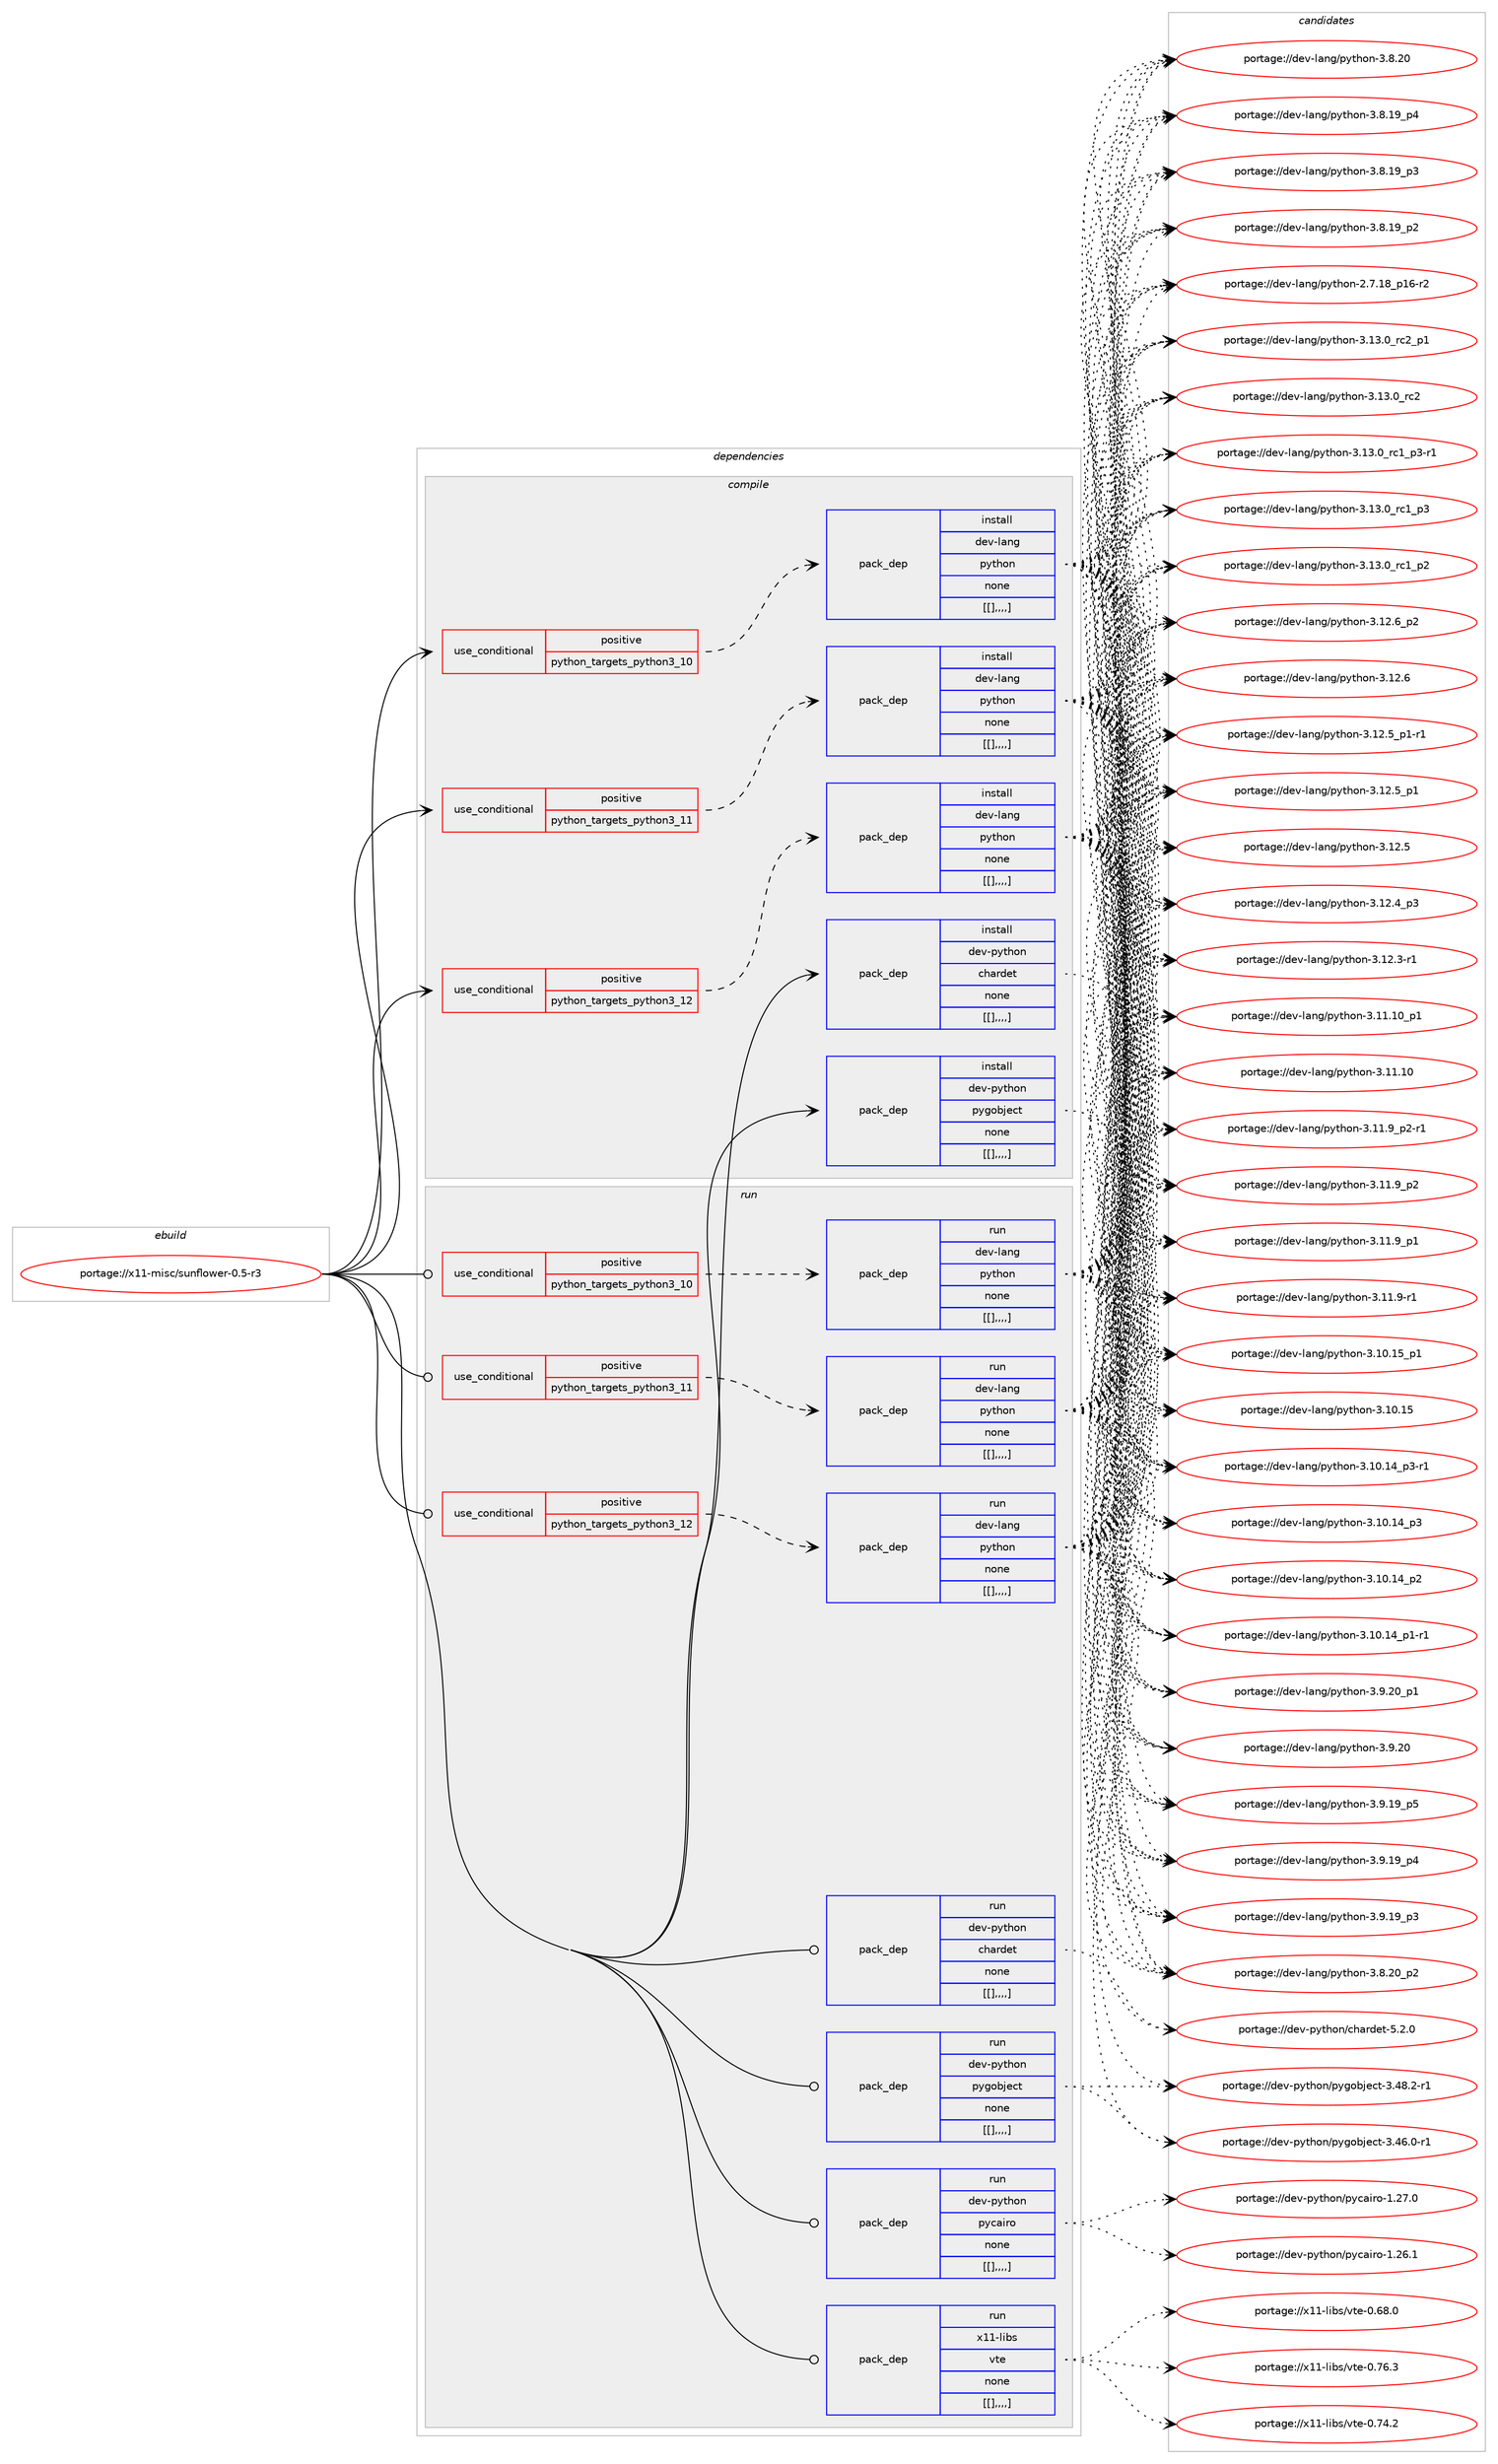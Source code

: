digraph prolog {

# *************
# Graph options
# *************

newrank=true;
concentrate=true;
compound=true;
graph [rankdir=LR,fontname=Helvetica,fontsize=10,ranksep=1.5];#, ranksep=2.5, nodesep=0.2];
edge  [arrowhead=vee];
node  [fontname=Helvetica,fontsize=10];

# **********
# The ebuild
# **********

subgraph cluster_leftcol {
color=gray;
label=<<i>ebuild</i>>;
id [label="portage://x11-misc/sunflower-0.5-r3", color=red, width=4, href="../x11-misc/sunflower-0.5-r3.svg"];
}

# ****************
# The dependencies
# ****************

subgraph cluster_midcol {
color=gray;
label=<<i>dependencies</i>>;
subgraph cluster_compile {
fillcolor="#eeeeee";
style=filled;
label=<<i>compile</i>>;
subgraph cond127860 {
dependency476870 [label=<<TABLE BORDER="0" CELLBORDER="1" CELLSPACING="0" CELLPADDING="4"><TR><TD ROWSPAN="3" CELLPADDING="10">use_conditional</TD></TR><TR><TD>positive</TD></TR><TR><TD>python_targets_python3_10</TD></TR></TABLE>>, shape=none, color=red];
subgraph pack345592 {
dependency476871 [label=<<TABLE BORDER="0" CELLBORDER="1" CELLSPACING="0" CELLPADDING="4" WIDTH="220"><TR><TD ROWSPAN="6" CELLPADDING="30">pack_dep</TD></TR><TR><TD WIDTH="110">install</TD></TR><TR><TD>dev-lang</TD></TR><TR><TD>python</TD></TR><TR><TD>none</TD></TR><TR><TD>[[],,,,]</TD></TR></TABLE>>, shape=none, color=blue];
}
dependency476870:e -> dependency476871:w [weight=20,style="dashed",arrowhead="vee"];
}
id:e -> dependency476870:w [weight=20,style="solid",arrowhead="vee"];
subgraph cond127861 {
dependency476872 [label=<<TABLE BORDER="0" CELLBORDER="1" CELLSPACING="0" CELLPADDING="4"><TR><TD ROWSPAN="3" CELLPADDING="10">use_conditional</TD></TR><TR><TD>positive</TD></TR><TR><TD>python_targets_python3_11</TD></TR></TABLE>>, shape=none, color=red];
subgraph pack345593 {
dependency476873 [label=<<TABLE BORDER="0" CELLBORDER="1" CELLSPACING="0" CELLPADDING="4" WIDTH="220"><TR><TD ROWSPAN="6" CELLPADDING="30">pack_dep</TD></TR><TR><TD WIDTH="110">install</TD></TR><TR><TD>dev-lang</TD></TR><TR><TD>python</TD></TR><TR><TD>none</TD></TR><TR><TD>[[],,,,]</TD></TR></TABLE>>, shape=none, color=blue];
}
dependency476872:e -> dependency476873:w [weight=20,style="dashed",arrowhead="vee"];
}
id:e -> dependency476872:w [weight=20,style="solid",arrowhead="vee"];
subgraph cond127862 {
dependency476874 [label=<<TABLE BORDER="0" CELLBORDER="1" CELLSPACING="0" CELLPADDING="4"><TR><TD ROWSPAN="3" CELLPADDING="10">use_conditional</TD></TR><TR><TD>positive</TD></TR><TR><TD>python_targets_python3_12</TD></TR></TABLE>>, shape=none, color=red];
subgraph pack345594 {
dependency476875 [label=<<TABLE BORDER="0" CELLBORDER="1" CELLSPACING="0" CELLPADDING="4" WIDTH="220"><TR><TD ROWSPAN="6" CELLPADDING="30">pack_dep</TD></TR><TR><TD WIDTH="110">install</TD></TR><TR><TD>dev-lang</TD></TR><TR><TD>python</TD></TR><TR><TD>none</TD></TR><TR><TD>[[],,,,]</TD></TR></TABLE>>, shape=none, color=blue];
}
dependency476874:e -> dependency476875:w [weight=20,style="dashed",arrowhead="vee"];
}
id:e -> dependency476874:w [weight=20,style="solid",arrowhead="vee"];
subgraph pack345595 {
dependency476876 [label=<<TABLE BORDER="0" CELLBORDER="1" CELLSPACING="0" CELLPADDING="4" WIDTH="220"><TR><TD ROWSPAN="6" CELLPADDING="30">pack_dep</TD></TR><TR><TD WIDTH="110">install</TD></TR><TR><TD>dev-python</TD></TR><TR><TD>chardet</TD></TR><TR><TD>none</TD></TR><TR><TD>[[],,,,]</TD></TR></TABLE>>, shape=none, color=blue];
}
id:e -> dependency476876:w [weight=20,style="solid",arrowhead="vee"];
subgraph pack345596 {
dependency476877 [label=<<TABLE BORDER="0" CELLBORDER="1" CELLSPACING="0" CELLPADDING="4" WIDTH="220"><TR><TD ROWSPAN="6" CELLPADDING="30">pack_dep</TD></TR><TR><TD WIDTH="110">install</TD></TR><TR><TD>dev-python</TD></TR><TR><TD>pygobject</TD></TR><TR><TD>none</TD></TR><TR><TD>[[],,,,]</TD></TR></TABLE>>, shape=none, color=blue];
}
id:e -> dependency476877:w [weight=20,style="solid",arrowhead="vee"];
}
subgraph cluster_compileandrun {
fillcolor="#eeeeee";
style=filled;
label=<<i>compile and run</i>>;
}
subgraph cluster_run {
fillcolor="#eeeeee";
style=filled;
label=<<i>run</i>>;
subgraph cond127863 {
dependency476878 [label=<<TABLE BORDER="0" CELLBORDER="1" CELLSPACING="0" CELLPADDING="4"><TR><TD ROWSPAN="3" CELLPADDING="10">use_conditional</TD></TR><TR><TD>positive</TD></TR><TR><TD>python_targets_python3_10</TD></TR></TABLE>>, shape=none, color=red];
subgraph pack345597 {
dependency476879 [label=<<TABLE BORDER="0" CELLBORDER="1" CELLSPACING="0" CELLPADDING="4" WIDTH="220"><TR><TD ROWSPAN="6" CELLPADDING="30">pack_dep</TD></TR><TR><TD WIDTH="110">run</TD></TR><TR><TD>dev-lang</TD></TR><TR><TD>python</TD></TR><TR><TD>none</TD></TR><TR><TD>[[],,,,]</TD></TR></TABLE>>, shape=none, color=blue];
}
dependency476878:e -> dependency476879:w [weight=20,style="dashed",arrowhead="vee"];
}
id:e -> dependency476878:w [weight=20,style="solid",arrowhead="odot"];
subgraph cond127864 {
dependency476880 [label=<<TABLE BORDER="0" CELLBORDER="1" CELLSPACING="0" CELLPADDING="4"><TR><TD ROWSPAN="3" CELLPADDING="10">use_conditional</TD></TR><TR><TD>positive</TD></TR><TR><TD>python_targets_python3_11</TD></TR></TABLE>>, shape=none, color=red];
subgraph pack345598 {
dependency476881 [label=<<TABLE BORDER="0" CELLBORDER="1" CELLSPACING="0" CELLPADDING="4" WIDTH="220"><TR><TD ROWSPAN="6" CELLPADDING="30">pack_dep</TD></TR><TR><TD WIDTH="110">run</TD></TR><TR><TD>dev-lang</TD></TR><TR><TD>python</TD></TR><TR><TD>none</TD></TR><TR><TD>[[],,,,]</TD></TR></TABLE>>, shape=none, color=blue];
}
dependency476880:e -> dependency476881:w [weight=20,style="dashed",arrowhead="vee"];
}
id:e -> dependency476880:w [weight=20,style="solid",arrowhead="odot"];
subgraph cond127865 {
dependency476882 [label=<<TABLE BORDER="0" CELLBORDER="1" CELLSPACING="0" CELLPADDING="4"><TR><TD ROWSPAN="3" CELLPADDING="10">use_conditional</TD></TR><TR><TD>positive</TD></TR><TR><TD>python_targets_python3_12</TD></TR></TABLE>>, shape=none, color=red];
subgraph pack345599 {
dependency476883 [label=<<TABLE BORDER="0" CELLBORDER="1" CELLSPACING="0" CELLPADDING="4" WIDTH="220"><TR><TD ROWSPAN="6" CELLPADDING="30">pack_dep</TD></TR><TR><TD WIDTH="110">run</TD></TR><TR><TD>dev-lang</TD></TR><TR><TD>python</TD></TR><TR><TD>none</TD></TR><TR><TD>[[],,,,]</TD></TR></TABLE>>, shape=none, color=blue];
}
dependency476882:e -> dependency476883:w [weight=20,style="dashed",arrowhead="vee"];
}
id:e -> dependency476882:w [weight=20,style="solid",arrowhead="odot"];
subgraph pack345600 {
dependency476884 [label=<<TABLE BORDER="0" CELLBORDER="1" CELLSPACING="0" CELLPADDING="4" WIDTH="220"><TR><TD ROWSPAN="6" CELLPADDING="30">pack_dep</TD></TR><TR><TD WIDTH="110">run</TD></TR><TR><TD>dev-python</TD></TR><TR><TD>chardet</TD></TR><TR><TD>none</TD></TR><TR><TD>[[],,,,]</TD></TR></TABLE>>, shape=none, color=blue];
}
id:e -> dependency476884:w [weight=20,style="solid",arrowhead="odot"];
subgraph pack345601 {
dependency476885 [label=<<TABLE BORDER="0" CELLBORDER="1" CELLSPACING="0" CELLPADDING="4" WIDTH="220"><TR><TD ROWSPAN="6" CELLPADDING="30">pack_dep</TD></TR><TR><TD WIDTH="110">run</TD></TR><TR><TD>dev-python</TD></TR><TR><TD>pycairo</TD></TR><TR><TD>none</TD></TR><TR><TD>[[],,,,]</TD></TR></TABLE>>, shape=none, color=blue];
}
id:e -> dependency476885:w [weight=20,style="solid",arrowhead="odot"];
subgraph pack345602 {
dependency476886 [label=<<TABLE BORDER="0" CELLBORDER="1" CELLSPACING="0" CELLPADDING="4" WIDTH="220"><TR><TD ROWSPAN="6" CELLPADDING="30">pack_dep</TD></TR><TR><TD WIDTH="110">run</TD></TR><TR><TD>dev-python</TD></TR><TR><TD>pygobject</TD></TR><TR><TD>none</TD></TR><TR><TD>[[],,,,]</TD></TR></TABLE>>, shape=none, color=blue];
}
id:e -> dependency476886:w [weight=20,style="solid",arrowhead="odot"];
subgraph pack345603 {
dependency476887 [label=<<TABLE BORDER="0" CELLBORDER="1" CELLSPACING="0" CELLPADDING="4" WIDTH="220"><TR><TD ROWSPAN="6" CELLPADDING="30">pack_dep</TD></TR><TR><TD WIDTH="110">run</TD></TR><TR><TD>x11-libs</TD></TR><TR><TD>vte</TD></TR><TR><TD>none</TD></TR><TR><TD>[[],,,,]</TD></TR></TABLE>>, shape=none, color=blue];
}
id:e -> dependency476887:w [weight=20,style="solid",arrowhead="odot"];
}
}

# **************
# The candidates
# **************

subgraph cluster_choices {
rank=same;
color=gray;
label=<<i>candidates</i>>;

subgraph choice345592 {
color=black;
nodesep=1;
choice100101118451089711010347112121116104111110455146495146489511499509511249 [label="portage://dev-lang/python-3.13.0_rc2_p1", color=red, width=4,href="../dev-lang/python-3.13.0_rc2_p1.svg"];
choice10010111845108971101034711212111610411111045514649514648951149950 [label="portage://dev-lang/python-3.13.0_rc2", color=red, width=4,href="../dev-lang/python-3.13.0_rc2.svg"];
choice1001011184510897110103471121211161041111104551464951464895114994995112514511449 [label="portage://dev-lang/python-3.13.0_rc1_p3-r1", color=red, width=4,href="../dev-lang/python-3.13.0_rc1_p3-r1.svg"];
choice100101118451089711010347112121116104111110455146495146489511499499511251 [label="portage://dev-lang/python-3.13.0_rc1_p3", color=red, width=4,href="../dev-lang/python-3.13.0_rc1_p3.svg"];
choice100101118451089711010347112121116104111110455146495146489511499499511250 [label="portage://dev-lang/python-3.13.0_rc1_p2", color=red, width=4,href="../dev-lang/python-3.13.0_rc1_p2.svg"];
choice100101118451089711010347112121116104111110455146495046549511250 [label="portage://dev-lang/python-3.12.6_p2", color=red, width=4,href="../dev-lang/python-3.12.6_p2.svg"];
choice10010111845108971101034711212111610411111045514649504654 [label="portage://dev-lang/python-3.12.6", color=red, width=4,href="../dev-lang/python-3.12.6.svg"];
choice1001011184510897110103471121211161041111104551464950465395112494511449 [label="portage://dev-lang/python-3.12.5_p1-r1", color=red, width=4,href="../dev-lang/python-3.12.5_p1-r1.svg"];
choice100101118451089711010347112121116104111110455146495046539511249 [label="portage://dev-lang/python-3.12.5_p1", color=red, width=4,href="../dev-lang/python-3.12.5_p1.svg"];
choice10010111845108971101034711212111610411111045514649504653 [label="portage://dev-lang/python-3.12.5", color=red, width=4,href="../dev-lang/python-3.12.5.svg"];
choice100101118451089711010347112121116104111110455146495046529511251 [label="portage://dev-lang/python-3.12.4_p3", color=red, width=4,href="../dev-lang/python-3.12.4_p3.svg"];
choice100101118451089711010347112121116104111110455146495046514511449 [label="portage://dev-lang/python-3.12.3-r1", color=red, width=4,href="../dev-lang/python-3.12.3-r1.svg"];
choice10010111845108971101034711212111610411111045514649494649489511249 [label="portage://dev-lang/python-3.11.10_p1", color=red, width=4,href="../dev-lang/python-3.11.10_p1.svg"];
choice1001011184510897110103471121211161041111104551464949464948 [label="portage://dev-lang/python-3.11.10", color=red, width=4,href="../dev-lang/python-3.11.10.svg"];
choice1001011184510897110103471121211161041111104551464949465795112504511449 [label="portage://dev-lang/python-3.11.9_p2-r1", color=red, width=4,href="../dev-lang/python-3.11.9_p2-r1.svg"];
choice100101118451089711010347112121116104111110455146494946579511250 [label="portage://dev-lang/python-3.11.9_p2", color=red, width=4,href="../dev-lang/python-3.11.9_p2.svg"];
choice100101118451089711010347112121116104111110455146494946579511249 [label="portage://dev-lang/python-3.11.9_p1", color=red, width=4,href="../dev-lang/python-3.11.9_p1.svg"];
choice100101118451089711010347112121116104111110455146494946574511449 [label="portage://dev-lang/python-3.11.9-r1", color=red, width=4,href="../dev-lang/python-3.11.9-r1.svg"];
choice10010111845108971101034711212111610411111045514649484649539511249 [label="portage://dev-lang/python-3.10.15_p1", color=red, width=4,href="../dev-lang/python-3.10.15_p1.svg"];
choice1001011184510897110103471121211161041111104551464948464953 [label="portage://dev-lang/python-3.10.15", color=red, width=4,href="../dev-lang/python-3.10.15.svg"];
choice100101118451089711010347112121116104111110455146494846495295112514511449 [label="portage://dev-lang/python-3.10.14_p3-r1", color=red, width=4,href="../dev-lang/python-3.10.14_p3-r1.svg"];
choice10010111845108971101034711212111610411111045514649484649529511251 [label="portage://dev-lang/python-3.10.14_p3", color=red, width=4,href="../dev-lang/python-3.10.14_p3.svg"];
choice10010111845108971101034711212111610411111045514649484649529511250 [label="portage://dev-lang/python-3.10.14_p2", color=red, width=4,href="../dev-lang/python-3.10.14_p2.svg"];
choice100101118451089711010347112121116104111110455146494846495295112494511449 [label="portage://dev-lang/python-3.10.14_p1-r1", color=red, width=4,href="../dev-lang/python-3.10.14_p1-r1.svg"];
choice100101118451089711010347112121116104111110455146574650489511249 [label="portage://dev-lang/python-3.9.20_p1", color=red, width=4,href="../dev-lang/python-3.9.20_p1.svg"];
choice10010111845108971101034711212111610411111045514657465048 [label="portage://dev-lang/python-3.9.20", color=red, width=4,href="../dev-lang/python-3.9.20.svg"];
choice100101118451089711010347112121116104111110455146574649579511253 [label="portage://dev-lang/python-3.9.19_p5", color=red, width=4,href="../dev-lang/python-3.9.19_p5.svg"];
choice100101118451089711010347112121116104111110455146574649579511252 [label="portage://dev-lang/python-3.9.19_p4", color=red, width=4,href="../dev-lang/python-3.9.19_p4.svg"];
choice100101118451089711010347112121116104111110455146574649579511251 [label="portage://dev-lang/python-3.9.19_p3", color=red, width=4,href="../dev-lang/python-3.9.19_p3.svg"];
choice100101118451089711010347112121116104111110455146564650489511250 [label="portage://dev-lang/python-3.8.20_p2", color=red, width=4,href="../dev-lang/python-3.8.20_p2.svg"];
choice10010111845108971101034711212111610411111045514656465048 [label="portage://dev-lang/python-3.8.20", color=red, width=4,href="../dev-lang/python-3.8.20.svg"];
choice100101118451089711010347112121116104111110455146564649579511252 [label="portage://dev-lang/python-3.8.19_p4", color=red, width=4,href="../dev-lang/python-3.8.19_p4.svg"];
choice100101118451089711010347112121116104111110455146564649579511251 [label="portage://dev-lang/python-3.8.19_p3", color=red, width=4,href="../dev-lang/python-3.8.19_p3.svg"];
choice100101118451089711010347112121116104111110455146564649579511250 [label="portage://dev-lang/python-3.8.19_p2", color=red, width=4,href="../dev-lang/python-3.8.19_p2.svg"];
choice100101118451089711010347112121116104111110455046554649569511249544511450 [label="portage://dev-lang/python-2.7.18_p16-r2", color=red, width=4,href="../dev-lang/python-2.7.18_p16-r2.svg"];
dependency476871:e -> choice100101118451089711010347112121116104111110455146495146489511499509511249:w [style=dotted,weight="100"];
dependency476871:e -> choice10010111845108971101034711212111610411111045514649514648951149950:w [style=dotted,weight="100"];
dependency476871:e -> choice1001011184510897110103471121211161041111104551464951464895114994995112514511449:w [style=dotted,weight="100"];
dependency476871:e -> choice100101118451089711010347112121116104111110455146495146489511499499511251:w [style=dotted,weight="100"];
dependency476871:e -> choice100101118451089711010347112121116104111110455146495146489511499499511250:w [style=dotted,weight="100"];
dependency476871:e -> choice100101118451089711010347112121116104111110455146495046549511250:w [style=dotted,weight="100"];
dependency476871:e -> choice10010111845108971101034711212111610411111045514649504654:w [style=dotted,weight="100"];
dependency476871:e -> choice1001011184510897110103471121211161041111104551464950465395112494511449:w [style=dotted,weight="100"];
dependency476871:e -> choice100101118451089711010347112121116104111110455146495046539511249:w [style=dotted,weight="100"];
dependency476871:e -> choice10010111845108971101034711212111610411111045514649504653:w [style=dotted,weight="100"];
dependency476871:e -> choice100101118451089711010347112121116104111110455146495046529511251:w [style=dotted,weight="100"];
dependency476871:e -> choice100101118451089711010347112121116104111110455146495046514511449:w [style=dotted,weight="100"];
dependency476871:e -> choice10010111845108971101034711212111610411111045514649494649489511249:w [style=dotted,weight="100"];
dependency476871:e -> choice1001011184510897110103471121211161041111104551464949464948:w [style=dotted,weight="100"];
dependency476871:e -> choice1001011184510897110103471121211161041111104551464949465795112504511449:w [style=dotted,weight="100"];
dependency476871:e -> choice100101118451089711010347112121116104111110455146494946579511250:w [style=dotted,weight="100"];
dependency476871:e -> choice100101118451089711010347112121116104111110455146494946579511249:w [style=dotted,weight="100"];
dependency476871:e -> choice100101118451089711010347112121116104111110455146494946574511449:w [style=dotted,weight="100"];
dependency476871:e -> choice10010111845108971101034711212111610411111045514649484649539511249:w [style=dotted,weight="100"];
dependency476871:e -> choice1001011184510897110103471121211161041111104551464948464953:w [style=dotted,weight="100"];
dependency476871:e -> choice100101118451089711010347112121116104111110455146494846495295112514511449:w [style=dotted,weight="100"];
dependency476871:e -> choice10010111845108971101034711212111610411111045514649484649529511251:w [style=dotted,weight="100"];
dependency476871:e -> choice10010111845108971101034711212111610411111045514649484649529511250:w [style=dotted,weight="100"];
dependency476871:e -> choice100101118451089711010347112121116104111110455146494846495295112494511449:w [style=dotted,weight="100"];
dependency476871:e -> choice100101118451089711010347112121116104111110455146574650489511249:w [style=dotted,weight="100"];
dependency476871:e -> choice10010111845108971101034711212111610411111045514657465048:w [style=dotted,weight="100"];
dependency476871:e -> choice100101118451089711010347112121116104111110455146574649579511253:w [style=dotted,weight="100"];
dependency476871:e -> choice100101118451089711010347112121116104111110455146574649579511252:w [style=dotted,weight="100"];
dependency476871:e -> choice100101118451089711010347112121116104111110455146574649579511251:w [style=dotted,weight="100"];
dependency476871:e -> choice100101118451089711010347112121116104111110455146564650489511250:w [style=dotted,weight="100"];
dependency476871:e -> choice10010111845108971101034711212111610411111045514656465048:w [style=dotted,weight="100"];
dependency476871:e -> choice100101118451089711010347112121116104111110455146564649579511252:w [style=dotted,weight="100"];
dependency476871:e -> choice100101118451089711010347112121116104111110455146564649579511251:w [style=dotted,weight="100"];
dependency476871:e -> choice100101118451089711010347112121116104111110455146564649579511250:w [style=dotted,weight="100"];
dependency476871:e -> choice100101118451089711010347112121116104111110455046554649569511249544511450:w [style=dotted,weight="100"];
}
subgraph choice345593 {
color=black;
nodesep=1;
choice100101118451089711010347112121116104111110455146495146489511499509511249 [label="portage://dev-lang/python-3.13.0_rc2_p1", color=red, width=4,href="../dev-lang/python-3.13.0_rc2_p1.svg"];
choice10010111845108971101034711212111610411111045514649514648951149950 [label="portage://dev-lang/python-3.13.0_rc2", color=red, width=4,href="../dev-lang/python-3.13.0_rc2.svg"];
choice1001011184510897110103471121211161041111104551464951464895114994995112514511449 [label="portage://dev-lang/python-3.13.0_rc1_p3-r1", color=red, width=4,href="../dev-lang/python-3.13.0_rc1_p3-r1.svg"];
choice100101118451089711010347112121116104111110455146495146489511499499511251 [label="portage://dev-lang/python-3.13.0_rc1_p3", color=red, width=4,href="../dev-lang/python-3.13.0_rc1_p3.svg"];
choice100101118451089711010347112121116104111110455146495146489511499499511250 [label="portage://dev-lang/python-3.13.0_rc1_p2", color=red, width=4,href="../dev-lang/python-3.13.0_rc1_p2.svg"];
choice100101118451089711010347112121116104111110455146495046549511250 [label="portage://dev-lang/python-3.12.6_p2", color=red, width=4,href="../dev-lang/python-3.12.6_p2.svg"];
choice10010111845108971101034711212111610411111045514649504654 [label="portage://dev-lang/python-3.12.6", color=red, width=4,href="../dev-lang/python-3.12.6.svg"];
choice1001011184510897110103471121211161041111104551464950465395112494511449 [label="portage://dev-lang/python-3.12.5_p1-r1", color=red, width=4,href="../dev-lang/python-3.12.5_p1-r1.svg"];
choice100101118451089711010347112121116104111110455146495046539511249 [label="portage://dev-lang/python-3.12.5_p1", color=red, width=4,href="../dev-lang/python-3.12.5_p1.svg"];
choice10010111845108971101034711212111610411111045514649504653 [label="portage://dev-lang/python-3.12.5", color=red, width=4,href="../dev-lang/python-3.12.5.svg"];
choice100101118451089711010347112121116104111110455146495046529511251 [label="portage://dev-lang/python-3.12.4_p3", color=red, width=4,href="../dev-lang/python-3.12.4_p3.svg"];
choice100101118451089711010347112121116104111110455146495046514511449 [label="portage://dev-lang/python-3.12.3-r1", color=red, width=4,href="../dev-lang/python-3.12.3-r1.svg"];
choice10010111845108971101034711212111610411111045514649494649489511249 [label="portage://dev-lang/python-3.11.10_p1", color=red, width=4,href="../dev-lang/python-3.11.10_p1.svg"];
choice1001011184510897110103471121211161041111104551464949464948 [label="portage://dev-lang/python-3.11.10", color=red, width=4,href="../dev-lang/python-3.11.10.svg"];
choice1001011184510897110103471121211161041111104551464949465795112504511449 [label="portage://dev-lang/python-3.11.9_p2-r1", color=red, width=4,href="../dev-lang/python-3.11.9_p2-r1.svg"];
choice100101118451089711010347112121116104111110455146494946579511250 [label="portage://dev-lang/python-3.11.9_p2", color=red, width=4,href="../dev-lang/python-3.11.9_p2.svg"];
choice100101118451089711010347112121116104111110455146494946579511249 [label="portage://dev-lang/python-3.11.9_p1", color=red, width=4,href="../dev-lang/python-3.11.9_p1.svg"];
choice100101118451089711010347112121116104111110455146494946574511449 [label="portage://dev-lang/python-3.11.9-r1", color=red, width=4,href="../dev-lang/python-3.11.9-r1.svg"];
choice10010111845108971101034711212111610411111045514649484649539511249 [label="portage://dev-lang/python-3.10.15_p1", color=red, width=4,href="../dev-lang/python-3.10.15_p1.svg"];
choice1001011184510897110103471121211161041111104551464948464953 [label="portage://dev-lang/python-3.10.15", color=red, width=4,href="../dev-lang/python-3.10.15.svg"];
choice100101118451089711010347112121116104111110455146494846495295112514511449 [label="portage://dev-lang/python-3.10.14_p3-r1", color=red, width=4,href="../dev-lang/python-3.10.14_p3-r1.svg"];
choice10010111845108971101034711212111610411111045514649484649529511251 [label="portage://dev-lang/python-3.10.14_p3", color=red, width=4,href="../dev-lang/python-3.10.14_p3.svg"];
choice10010111845108971101034711212111610411111045514649484649529511250 [label="portage://dev-lang/python-3.10.14_p2", color=red, width=4,href="../dev-lang/python-3.10.14_p2.svg"];
choice100101118451089711010347112121116104111110455146494846495295112494511449 [label="portage://dev-lang/python-3.10.14_p1-r1", color=red, width=4,href="../dev-lang/python-3.10.14_p1-r1.svg"];
choice100101118451089711010347112121116104111110455146574650489511249 [label="portage://dev-lang/python-3.9.20_p1", color=red, width=4,href="../dev-lang/python-3.9.20_p1.svg"];
choice10010111845108971101034711212111610411111045514657465048 [label="portage://dev-lang/python-3.9.20", color=red, width=4,href="../dev-lang/python-3.9.20.svg"];
choice100101118451089711010347112121116104111110455146574649579511253 [label="portage://dev-lang/python-3.9.19_p5", color=red, width=4,href="../dev-lang/python-3.9.19_p5.svg"];
choice100101118451089711010347112121116104111110455146574649579511252 [label="portage://dev-lang/python-3.9.19_p4", color=red, width=4,href="../dev-lang/python-3.9.19_p4.svg"];
choice100101118451089711010347112121116104111110455146574649579511251 [label="portage://dev-lang/python-3.9.19_p3", color=red, width=4,href="../dev-lang/python-3.9.19_p3.svg"];
choice100101118451089711010347112121116104111110455146564650489511250 [label="portage://dev-lang/python-3.8.20_p2", color=red, width=4,href="../dev-lang/python-3.8.20_p2.svg"];
choice10010111845108971101034711212111610411111045514656465048 [label="portage://dev-lang/python-3.8.20", color=red, width=4,href="../dev-lang/python-3.8.20.svg"];
choice100101118451089711010347112121116104111110455146564649579511252 [label="portage://dev-lang/python-3.8.19_p4", color=red, width=4,href="../dev-lang/python-3.8.19_p4.svg"];
choice100101118451089711010347112121116104111110455146564649579511251 [label="portage://dev-lang/python-3.8.19_p3", color=red, width=4,href="../dev-lang/python-3.8.19_p3.svg"];
choice100101118451089711010347112121116104111110455146564649579511250 [label="portage://dev-lang/python-3.8.19_p2", color=red, width=4,href="../dev-lang/python-3.8.19_p2.svg"];
choice100101118451089711010347112121116104111110455046554649569511249544511450 [label="portage://dev-lang/python-2.7.18_p16-r2", color=red, width=4,href="../dev-lang/python-2.7.18_p16-r2.svg"];
dependency476873:e -> choice100101118451089711010347112121116104111110455146495146489511499509511249:w [style=dotted,weight="100"];
dependency476873:e -> choice10010111845108971101034711212111610411111045514649514648951149950:w [style=dotted,weight="100"];
dependency476873:e -> choice1001011184510897110103471121211161041111104551464951464895114994995112514511449:w [style=dotted,weight="100"];
dependency476873:e -> choice100101118451089711010347112121116104111110455146495146489511499499511251:w [style=dotted,weight="100"];
dependency476873:e -> choice100101118451089711010347112121116104111110455146495146489511499499511250:w [style=dotted,weight="100"];
dependency476873:e -> choice100101118451089711010347112121116104111110455146495046549511250:w [style=dotted,weight="100"];
dependency476873:e -> choice10010111845108971101034711212111610411111045514649504654:w [style=dotted,weight="100"];
dependency476873:e -> choice1001011184510897110103471121211161041111104551464950465395112494511449:w [style=dotted,weight="100"];
dependency476873:e -> choice100101118451089711010347112121116104111110455146495046539511249:w [style=dotted,weight="100"];
dependency476873:e -> choice10010111845108971101034711212111610411111045514649504653:w [style=dotted,weight="100"];
dependency476873:e -> choice100101118451089711010347112121116104111110455146495046529511251:w [style=dotted,weight="100"];
dependency476873:e -> choice100101118451089711010347112121116104111110455146495046514511449:w [style=dotted,weight="100"];
dependency476873:e -> choice10010111845108971101034711212111610411111045514649494649489511249:w [style=dotted,weight="100"];
dependency476873:e -> choice1001011184510897110103471121211161041111104551464949464948:w [style=dotted,weight="100"];
dependency476873:e -> choice1001011184510897110103471121211161041111104551464949465795112504511449:w [style=dotted,weight="100"];
dependency476873:e -> choice100101118451089711010347112121116104111110455146494946579511250:w [style=dotted,weight="100"];
dependency476873:e -> choice100101118451089711010347112121116104111110455146494946579511249:w [style=dotted,weight="100"];
dependency476873:e -> choice100101118451089711010347112121116104111110455146494946574511449:w [style=dotted,weight="100"];
dependency476873:e -> choice10010111845108971101034711212111610411111045514649484649539511249:w [style=dotted,weight="100"];
dependency476873:e -> choice1001011184510897110103471121211161041111104551464948464953:w [style=dotted,weight="100"];
dependency476873:e -> choice100101118451089711010347112121116104111110455146494846495295112514511449:w [style=dotted,weight="100"];
dependency476873:e -> choice10010111845108971101034711212111610411111045514649484649529511251:w [style=dotted,weight="100"];
dependency476873:e -> choice10010111845108971101034711212111610411111045514649484649529511250:w [style=dotted,weight="100"];
dependency476873:e -> choice100101118451089711010347112121116104111110455146494846495295112494511449:w [style=dotted,weight="100"];
dependency476873:e -> choice100101118451089711010347112121116104111110455146574650489511249:w [style=dotted,weight="100"];
dependency476873:e -> choice10010111845108971101034711212111610411111045514657465048:w [style=dotted,weight="100"];
dependency476873:e -> choice100101118451089711010347112121116104111110455146574649579511253:w [style=dotted,weight="100"];
dependency476873:e -> choice100101118451089711010347112121116104111110455146574649579511252:w [style=dotted,weight="100"];
dependency476873:e -> choice100101118451089711010347112121116104111110455146574649579511251:w [style=dotted,weight="100"];
dependency476873:e -> choice100101118451089711010347112121116104111110455146564650489511250:w [style=dotted,weight="100"];
dependency476873:e -> choice10010111845108971101034711212111610411111045514656465048:w [style=dotted,weight="100"];
dependency476873:e -> choice100101118451089711010347112121116104111110455146564649579511252:w [style=dotted,weight="100"];
dependency476873:e -> choice100101118451089711010347112121116104111110455146564649579511251:w [style=dotted,weight="100"];
dependency476873:e -> choice100101118451089711010347112121116104111110455146564649579511250:w [style=dotted,weight="100"];
dependency476873:e -> choice100101118451089711010347112121116104111110455046554649569511249544511450:w [style=dotted,weight="100"];
}
subgraph choice345594 {
color=black;
nodesep=1;
choice100101118451089711010347112121116104111110455146495146489511499509511249 [label="portage://dev-lang/python-3.13.0_rc2_p1", color=red, width=4,href="../dev-lang/python-3.13.0_rc2_p1.svg"];
choice10010111845108971101034711212111610411111045514649514648951149950 [label="portage://dev-lang/python-3.13.0_rc2", color=red, width=4,href="../dev-lang/python-3.13.0_rc2.svg"];
choice1001011184510897110103471121211161041111104551464951464895114994995112514511449 [label="portage://dev-lang/python-3.13.0_rc1_p3-r1", color=red, width=4,href="../dev-lang/python-3.13.0_rc1_p3-r1.svg"];
choice100101118451089711010347112121116104111110455146495146489511499499511251 [label="portage://dev-lang/python-3.13.0_rc1_p3", color=red, width=4,href="../dev-lang/python-3.13.0_rc1_p3.svg"];
choice100101118451089711010347112121116104111110455146495146489511499499511250 [label="portage://dev-lang/python-3.13.0_rc1_p2", color=red, width=4,href="../dev-lang/python-3.13.0_rc1_p2.svg"];
choice100101118451089711010347112121116104111110455146495046549511250 [label="portage://dev-lang/python-3.12.6_p2", color=red, width=4,href="../dev-lang/python-3.12.6_p2.svg"];
choice10010111845108971101034711212111610411111045514649504654 [label="portage://dev-lang/python-3.12.6", color=red, width=4,href="../dev-lang/python-3.12.6.svg"];
choice1001011184510897110103471121211161041111104551464950465395112494511449 [label="portage://dev-lang/python-3.12.5_p1-r1", color=red, width=4,href="../dev-lang/python-3.12.5_p1-r1.svg"];
choice100101118451089711010347112121116104111110455146495046539511249 [label="portage://dev-lang/python-3.12.5_p1", color=red, width=4,href="../dev-lang/python-3.12.5_p1.svg"];
choice10010111845108971101034711212111610411111045514649504653 [label="portage://dev-lang/python-3.12.5", color=red, width=4,href="../dev-lang/python-3.12.5.svg"];
choice100101118451089711010347112121116104111110455146495046529511251 [label="portage://dev-lang/python-3.12.4_p3", color=red, width=4,href="../dev-lang/python-3.12.4_p3.svg"];
choice100101118451089711010347112121116104111110455146495046514511449 [label="portage://dev-lang/python-3.12.3-r1", color=red, width=4,href="../dev-lang/python-3.12.3-r1.svg"];
choice10010111845108971101034711212111610411111045514649494649489511249 [label="portage://dev-lang/python-3.11.10_p1", color=red, width=4,href="../dev-lang/python-3.11.10_p1.svg"];
choice1001011184510897110103471121211161041111104551464949464948 [label="portage://dev-lang/python-3.11.10", color=red, width=4,href="../dev-lang/python-3.11.10.svg"];
choice1001011184510897110103471121211161041111104551464949465795112504511449 [label="portage://dev-lang/python-3.11.9_p2-r1", color=red, width=4,href="../dev-lang/python-3.11.9_p2-r1.svg"];
choice100101118451089711010347112121116104111110455146494946579511250 [label="portage://dev-lang/python-3.11.9_p2", color=red, width=4,href="../dev-lang/python-3.11.9_p2.svg"];
choice100101118451089711010347112121116104111110455146494946579511249 [label="portage://dev-lang/python-3.11.9_p1", color=red, width=4,href="../dev-lang/python-3.11.9_p1.svg"];
choice100101118451089711010347112121116104111110455146494946574511449 [label="portage://dev-lang/python-3.11.9-r1", color=red, width=4,href="../dev-lang/python-3.11.9-r1.svg"];
choice10010111845108971101034711212111610411111045514649484649539511249 [label="portage://dev-lang/python-3.10.15_p1", color=red, width=4,href="../dev-lang/python-3.10.15_p1.svg"];
choice1001011184510897110103471121211161041111104551464948464953 [label="portage://dev-lang/python-3.10.15", color=red, width=4,href="../dev-lang/python-3.10.15.svg"];
choice100101118451089711010347112121116104111110455146494846495295112514511449 [label="portage://dev-lang/python-3.10.14_p3-r1", color=red, width=4,href="../dev-lang/python-3.10.14_p3-r1.svg"];
choice10010111845108971101034711212111610411111045514649484649529511251 [label="portage://dev-lang/python-3.10.14_p3", color=red, width=4,href="../dev-lang/python-3.10.14_p3.svg"];
choice10010111845108971101034711212111610411111045514649484649529511250 [label="portage://dev-lang/python-3.10.14_p2", color=red, width=4,href="../dev-lang/python-3.10.14_p2.svg"];
choice100101118451089711010347112121116104111110455146494846495295112494511449 [label="portage://dev-lang/python-3.10.14_p1-r1", color=red, width=4,href="../dev-lang/python-3.10.14_p1-r1.svg"];
choice100101118451089711010347112121116104111110455146574650489511249 [label="portage://dev-lang/python-3.9.20_p1", color=red, width=4,href="../dev-lang/python-3.9.20_p1.svg"];
choice10010111845108971101034711212111610411111045514657465048 [label="portage://dev-lang/python-3.9.20", color=red, width=4,href="../dev-lang/python-3.9.20.svg"];
choice100101118451089711010347112121116104111110455146574649579511253 [label="portage://dev-lang/python-3.9.19_p5", color=red, width=4,href="../dev-lang/python-3.9.19_p5.svg"];
choice100101118451089711010347112121116104111110455146574649579511252 [label="portage://dev-lang/python-3.9.19_p4", color=red, width=4,href="../dev-lang/python-3.9.19_p4.svg"];
choice100101118451089711010347112121116104111110455146574649579511251 [label="portage://dev-lang/python-3.9.19_p3", color=red, width=4,href="../dev-lang/python-3.9.19_p3.svg"];
choice100101118451089711010347112121116104111110455146564650489511250 [label="portage://dev-lang/python-3.8.20_p2", color=red, width=4,href="../dev-lang/python-3.8.20_p2.svg"];
choice10010111845108971101034711212111610411111045514656465048 [label="portage://dev-lang/python-3.8.20", color=red, width=4,href="../dev-lang/python-3.8.20.svg"];
choice100101118451089711010347112121116104111110455146564649579511252 [label="portage://dev-lang/python-3.8.19_p4", color=red, width=4,href="../dev-lang/python-3.8.19_p4.svg"];
choice100101118451089711010347112121116104111110455146564649579511251 [label="portage://dev-lang/python-3.8.19_p3", color=red, width=4,href="../dev-lang/python-3.8.19_p3.svg"];
choice100101118451089711010347112121116104111110455146564649579511250 [label="portage://dev-lang/python-3.8.19_p2", color=red, width=4,href="../dev-lang/python-3.8.19_p2.svg"];
choice100101118451089711010347112121116104111110455046554649569511249544511450 [label="portage://dev-lang/python-2.7.18_p16-r2", color=red, width=4,href="../dev-lang/python-2.7.18_p16-r2.svg"];
dependency476875:e -> choice100101118451089711010347112121116104111110455146495146489511499509511249:w [style=dotted,weight="100"];
dependency476875:e -> choice10010111845108971101034711212111610411111045514649514648951149950:w [style=dotted,weight="100"];
dependency476875:e -> choice1001011184510897110103471121211161041111104551464951464895114994995112514511449:w [style=dotted,weight="100"];
dependency476875:e -> choice100101118451089711010347112121116104111110455146495146489511499499511251:w [style=dotted,weight="100"];
dependency476875:e -> choice100101118451089711010347112121116104111110455146495146489511499499511250:w [style=dotted,weight="100"];
dependency476875:e -> choice100101118451089711010347112121116104111110455146495046549511250:w [style=dotted,weight="100"];
dependency476875:e -> choice10010111845108971101034711212111610411111045514649504654:w [style=dotted,weight="100"];
dependency476875:e -> choice1001011184510897110103471121211161041111104551464950465395112494511449:w [style=dotted,weight="100"];
dependency476875:e -> choice100101118451089711010347112121116104111110455146495046539511249:w [style=dotted,weight="100"];
dependency476875:e -> choice10010111845108971101034711212111610411111045514649504653:w [style=dotted,weight="100"];
dependency476875:e -> choice100101118451089711010347112121116104111110455146495046529511251:w [style=dotted,weight="100"];
dependency476875:e -> choice100101118451089711010347112121116104111110455146495046514511449:w [style=dotted,weight="100"];
dependency476875:e -> choice10010111845108971101034711212111610411111045514649494649489511249:w [style=dotted,weight="100"];
dependency476875:e -> choice1001011184510897110103471121211161041111104551464949464948:w [style=dotted,weight="100"];
dependency476875:e -> choice1001011184510897110103471121211161041111104551464949465795112504511449:w [style=dotted,weight="100"];
dependency476875:e -> choice100101118451089711010347112121116104111110455146494946579511250:w [style=dotted,weight="100"];
dependency476875:e -> choice100101118451089711010347112121116104111110455146494946579511249:w [style=dotted,weight="100"];
dependency476875:e -> choice100101118451089711010347112121116104111110455146494946574511449:w [style=dotted,weight="100"];
dependency476875:e -> choice10010111845108971101034711212111610411111045514649484649539511249:w [style=dotted,weight="100"];
dependency476875:e -> choice1001011184510897110103471121211161041111104551464948464953:w [style=dotted,weight="100"];
dependency476875:e -> choice100101118451089711010347112121116104111110455146494846495295112514511449:w [style=dotted,weight="100"];
dependency476875:e -> choice10010111845108971101034711212111610411111045514649484649529511251:w [style=dotted,weight="100"];
dependency476875:e -> choice10010111845108971101034711212111610411111045514649484649529511250:w [style=dotted,weight="100"];
dependency476875:e -> choice100101118451089711010347112121116104111110455146494846495295112494511449:w [style=dotted,weight="100"];
dependency476875:e -> choice100101118451089711010347112121116104111110455146574650489511249:w [style=dotted,weight="100"];
dependency476875:e -> choice10010111845108971101034711212111610411111045514657465048:w [style=dotted,weight="100"];
dependency476875:e -> choice100101118451089711010347112121116104111110455146574649579511253:w [style=dotted,weight="100"];
dependency476875:e -> choice100101118451089711010347112121116104111110455146574649579511252:w [style=dotted,weight="100"];
dependency476875:e -> choice100101118451089711010347112121116104111110455146574649579511251:w [style=dotted,weight="100"];
dependency476875:e -> choice100101118451089711010347112121116104111110455146564650489511250:w [style=dotted,weight="100"];
dependency476875:e -> choice10010111845108971101034711212111610411111045514656465048:w [style=dotted,weight="100"];
dependency476875:e -> choice100101118451089711010347112121116104111110455146564649579511252:w [style=dotted,weight="100"];
dependency476875:e -> choice100101118451089711010347112121116104111110455146564649579511251:w [style=dotted,weight="100"];
dependency476875:e -> choice100101118451089711010347112121116104111110455146564649579511250:w [style=dotted,weight="100"];
dependency476875:e -> choice100101118451089711010347112121116104111110455046554649569511249544511450:w [style=dotted,weight="100"];
}
subgraph choice345595 {
color=black;
nodesep=1;
choice10010111845112121116104111110479910497114100101116455346504648 [label="portage://dev-python/chardet-5.2.0", color=red, width=4,href="../dev-python/chardet-5.2.0.svg"];
dependency476876:e -> choice10010111845112121116104111110479910497114100101116455346504648:w [style=dotted,weight="100"];
}
subgraph choice345596 {
color=black;
nodesep=1;
choice10010111845112121116104111110471121211031119810610199116455146525646504511449 [label="portage://dev-python/pygobject-3.48.2-r1", color=red, width=4,href="../dev-python/pygobject-3.48.2-r1.svg"];
choice10010111845112121116104111110471121211031119810610199116455146525446484511449 [label="portage://dev-python/pygobject-3.46.0-r1", color=red, width=4,href="../dev-python/pygobject-3.46.0-r1.svg"];
dependency476877:e -> choice10010111845112121116104111110471121211031119810610199116455146525646504511449:w [style=dotted,weight="100"];
dependency476877:e -> choice10010111845112121116104111110471121211031119810610199116455146525446484511449:w [style=dotted,weight="100"];
}
subgraph choice345597 {
color=black;
nodesep=1;
choice100101118451089711010347112121116104111110455146495146489511499509511249 [label="portage://dev-lang/python-3.13.0_rc2_p1", color=red, width=4,href="../dev-lang/python-3.13.0_rc2_p1.svg"];
choice10010111845108971101034711212111610411111045514649514648951149950 [label="portage://dev-lang/python-3.13.0_rc2", color=red, width=4,href="../dev-lang/python-3.13.0_rc2.svg"];
choice1001011184510897110103471121211161041111104551464951464895114994995112514511449 [label="portage://dev-lang/python-3.13.0_rc1_p3-r1", color=red, width=4,href="../dev-lang/python-3.13.0_rc1_p3-r1.svg"];
choice100101118451089711010347112121116104111110455146495146489511499499511251 [label="portage://dev-lang/python-3.13.0_rc1_p3", color=red, width=4,href="../dev-lang/python-3.13.0_rc1_p3.svg"];
choice100101118451089711010347112121116104111110455146495146489511499499511250 [label="portage://dev-lang/python-3.13.0_rc1_p2", color=red, width=4,href="../dev-lang/python-3.13.0_rc1_p2.svg"];
choice100101118451089711010347112121116104111110455146495046549511250 [label="portage://dev-lang/python-3.12.6_p2", color=red, width=4,href="../dev-lang/python-3.12.6_p2.svg"];
choice10010111845108971101034711212111610411111045514649504654 [label="portage://dev-lang/python-3.12.6", color=red, width=4,href="../dev-lang/python-3.12.6.svg"];
choice1001011184510897110103471121211161041111104551464950465395112494511449 [label="portage://dev-lang/python-3.12.5_p1-r1", color=red, width=4,href="../dev-lang/python-3.12.5_p1-r1.svg"];
choice100101118451089711010347112121116104111110455146495046539511249 [label="portage://dev-lang/python-3.12.5_p1", color=red, width=4,href="../dev-lang/python-3.12.5_p1.svg"];
choice10010111845108971101034711212111610411111045514649504653 [label="portage://dev-lang/python-3.12.5", color=red, width=4,href="../dev-lang/python-3.12.5.svg"];
choice100101118451089711010347112121116104111110455146495046529511251 [label="portage://dev-lang/python-3.12.4_p3", color=red, width=4,href="../dev-lang/python-3.12.4_p3.svg"];
choice100101118451089711010347112121116104111110455146495046514511449 [label="portage://dev-lang/python-3.12.3-r1", color=red, width=4,href="../dev-lang/python-3.12.3-r1.svg"];
choice10010111845108971101034711212111610411111045514649494649489511249 [label="portage://dev-lang/python-3.11.10_p1", color=red, width=4,href="../dev-lang/python-3.11.10_p1.svg"];
choice1001011184510897110103471121211161041111104551464949464948 [label="portage://dev-lang/python-3.11.10", color=red, width=4,href="../dev-lang/python-3.11.10.svg"];
choice1001011184510897110103471121211161041111104551464949465795112504511449 [label="portage://dev-lang/python-3.11.9_p2-r1", color=red, width=4,href="../dev-lang/python-3.11.9_p2-r1.svg"];
choice100101118451089711010347112121116104111110455146494946579511250 [label="portage://dev-lang/python-3.11.9_p2", color=red, width=4,href="../dev-lang/python-3.11.9_p2.svg"];
choice100101118451089711010347112121116104111110455146494946579511249 [label="portage://dev-lang/python-3.11.9_p1", color=red, width=4,href="../dev-lang/python-3.11.9_p1.svg"];
choice100101118451089711010347112121116104111110455146494946574511449 [label="portage://dev-lang/python-3.11.9-r1", color=red, width=4,href="../dev-lang/python-3.11.9-r1.svg"];
choice10010111845108971101034711212111610411111045514649484649539511249 [label="portage://dev-lang/python-3.10.15_p1", color=red, width=4,href="../dev-lang/python-3.10.15_p1.svg"];
choice1001011184510897110103471121211161041111104551464948464953 [label="portage://dev-lang/python-3.10.15", color=red, width=4,href="../dev-lang/python-3.10.15.svg"];
choice100101118451089711010347112121116104111110455146494846495295112514511449 [label="portage://dev-lang/python-3.10.14_p3-r1", color=red, width=4,href="../dev-lang/python-3.10.14_p3-r1.svg"];
choice10010111845108971101034711212111610411111045514649484649529511251 [label="portage://dev-lang/python-3.10.14_p3", color=red, width=4,href="../dev-lang/python-3.10.14_p3.svg"];
choice10010111845108971101034711212111610411111045514649484649529511250 [label="portage://dev-lang/python-3.10.14_p2", color=red, width=4,href="../dev-lang/python-3.10.14_p2.svg"];
choice100101118451089711010347112121116104111110455146494846495295112494511449 [label="portage://dev-lang/python-3.10.14_p1-r1", color=red, width=4,href="../dev-lang/python-3.10.14_p1-r1.svg"];
choice100101118451089711010347112121116104111110455146574650489511249 [label="portage://dev-lang/python-3.9.20_p1", color=red, width=4,href="../dev-lang/python-3.9.20_p1.svg"];
choice10010111845108971101034711212111610411111045514657465048 [label="portage://dev-lang/python-3.9.20", color=red, width=4,href="../dev-lang/python-3.9.20.svg"];
choice100101118451089711010347112121116104111110455146574649579511253 [label="portage://dev-lang/python-3.9.19_p5", color=red, width=4,href="../dev-lang/python-3.9.19_p5.svg"];
choice100101118451089711010347112121116104111110455146574649579511252 [label="portage://dev-lang/python-3.9.19_p4", color=red, width=4,href="../dev-lang/python-3.9.19_p4.svg"];
choice100101118451089711010347112121116104111110455146574649579511251 [label="portage://dev-lang/python-3.9.19_p3", color=red, width=4,href="../dev-lang/python-3.9.19_p3.svg"];
choice100101118451089711010347112121116104111110455146564650489511250 [label="portage://dev-lang/python-3.8.20_p2", color=red, width=4,href="../dev-lang/python-3.8.20_p2.svg"];
choice10010111845108971101034711212111610411111045514656465048 [label="portage://dev-lang/python-3.8.20", color=red, width=4,href="../dev-lang/python-3.8.20.svg"];
choice100101118451089711010347112121116104111110455146564649579511252 [label="portage://dev-lang/python-3.8.19_p4", color=red, width=4,href="../dev-lang/python-3.8.19_p4.svg"];
choice100101118451089711010347112121116104111110455146564649579511251 [label="portage://dev-lang/python-3.8.19_p3", color=red, width=4,href="../dev-lang/python-3.8.19_p3.svg"];
choice100101118451089711010347112121116104111110455146564649579511250 [label="portage://dev-lang/python-3.8.19_p2", color=red, width=4,href="../dev-lang/python-3.8.19_p2.svg"];
choice100101118451089711010347112121116104111110455046554649569511249544511450 [label="portage://dev-lang/python-2.7.18_p16-r2", color=red, width=4,href="../dev-lang/python-2.7.18_p16-r2.svg"];
dependency476879:e -> choice100101118451089711010347112121116104111110455146495146489511499509511249:w [style=dotted,weight="100"];
dependency476879:e -> choice10010111845108971101034711212111610411111045514649514648951149950:w [style=dotted,weight="100"];
dependency476879:e -> choice1001011184510897110103471121211161041111104551464951464895114994995112514511449:w [style=dotted,weight="100"];
dependency476879:e -> choice100101118451089711010347112121116104111110455146495146489511499499511251:w [style=dotted,weight="100"];
dependency476879:e -> choice100101118451089711010347112121116104111110455146495146489511499499511250:w [style=dotted,weight="100"];
dependency476879:e -> choice100101118451089711010347112121116104111110455146495046549511250:w [style=dotted,weight="100"];
dependency476879:e -> choice10010111845108971101034711212111610411111045514649504654:w [style=dotted,weight="100"];
dependency476879:e -> choice1001011184510897110103471121211161041111104551464950465395112494511449:w [style=dotted,weight="100"];
dependency476879:e -> choice100101118451089711010347112121116104111110455146495046539511249:w [style=dotted,weight="100"];
dependency476879:e -> choice10010111845108971101034711212111610411111045514649504653:w [style=dotted,weight="100"];
dependency476879:e -> choice100101118451089711010347112121116104111110455146495046529511251:w [style=dotted,weight="100"];
dependency476879:e -> choice100101118451089711010347112121116104111110455146495046514511449:w [style=dotted,weight="100"];
dependency476879:e -> choice10010111845108971101034711212111610411111045514649494649489511249:w [style=dotted,weight="100"];
dependency476879:e -> choice1001011184510897110103471121211161041111104551464949464948:w [style=dotted,weight="100"];
dependency476879:e -> choice1001011184510897110103471121211161041111104551464949465795112504511449:w [style=dotted,weight="100"];
dependency476879:e -> choice100101118451089711010347112121116104111110455146494946579511250:w [style=dotted,weight="100"];
dependency476879:e -> choice100101118451089711010347112121116104111110455146494946579511249:w [style=dotted,weight="100"];
dependency476879:e -> choice100101118451089711010347112121116104111110455146494946574511449:w [style=dotted,weight="100"];
dependency476879:e -> choice10010111845108971101034711212111610411111045514649484649539511249:w [style=dotted,weight="100"];
dependency476879:e -> choice1001011184510897110103471121211161041111104551464948464953:w [style=dotted,weight="100"];
dependency476879:e -> choice100101118451089711010347112121116104111110455146494846495295112514511449:w [style=dotted,weight="100"];
dependency476879:e -> choice10010111845108971101034711212111610411111045514649484649529511251:w [style=dotted,weight="100"];
dependency476879:e -> choice10010111845108971101034711212111610411111045514649484649529511250:w [style=dotted,weight="100"];
dependency476879:e -> choice100101118451089711010347112121116104111110455146494846495295112494511449:w [style=dotted,weight="100"];
dependency476879:e -> choice100101118451089711010347112121116104111110455146574650489511249:w [style=dotted,weight="100"];
dependency476879:e -> choice10010111845108971101034711212111610411111045514657465048:w [style=dotted,weight="100"];
dependency476879:e -> choice100101118451089711010347112121116104111110455146574649579511253:w [style=dotted,weight="100"];
dependency476879:e -> choice100101118451089711010347112121116104111110455146574649579511252:w [style=dotted,weight="100"];
dependency476879:e -> choice100101118451089711010347112121116104111110455146574649579511251:w [style=dotted,weight="100"];
dependency476879:e -> choice100101118451089711010347112121116104111110455146564650489511250:w [style=dotted,weight="100"];
dependency476879:e -> choice10010111845108971101034711212111610411111045514656465048:w [style=dotted,weight="100"];
dependency476879:e -> choice100101118451089711010347112121116104111110455146564649579511252:w [style=dotted,weight="100"];
dependency476879:e -> choice100101118451089711010347112121116104111110455146564649579511251:w [style=dotted,weight="100"];
dependency476879:e -> choice100101118451089711010347112121116104111110455146564649579511250:w [style=dotted,weight="100"];
dependency476879:e -> choice100101118451089711010347112121116104111110455046554649569511249544511450:w [style=dotted,weight="100"];
}
subgraph choice345598 {
color=black;
nodesep=1;
choice100101118451089711010347112121116104111110455146495146489511499509511249 [label="portage://dev-lang/python-3.13.0_rc2_p1", color=red, width=4,href="../dev-lang/python-3.13.0_rc2_p1.svg"];
choice10010111845108971101034711212111610411111045514649514648951149950 [label="portage://dev-lang/python-3.13.0_rc2", color=red, width=4,href="../dev-lang/python-3.13.0_rc2.svg"];
choice1001011184510897110103471121211161041111104551464951464895114994995112514511449 [label="portage://dev-lang/python-3.13.0_rc1_p3-r1", color=red, width=4,href="../dev-lang/python-3.13.0_rc1_p3-r1.svg"];
choice100101118451089711010347112121116104111110455146495146489511499499511251 [label="portage://dev-lang/python-3.13.0_rc1_p3", color=red, width=4,href="../dev-lang/python-3.13.0_rc1_p3.svg"];
choice100101118451089711010347112121116104111110455146495146489511499499511250 [label="portage://dev-lang/python-3.13.0_rc1_p2", color=red, width=4,href="../dev-lang/python-3.13.0_rc1_p2.svg"];
choice100101118451089711010347112121116104111110455146495046549511250 [label="portage://dev-lang/python-3.12.6_p2", color=red, width=4,href="../dev-lang/python-3.12.6_p2.svg"];
choice10010111845108971101034711212111610411111045514649504654 [label="portage://dev-lang/python-3.12.6", color=red, width=4,href="../dev-lang/python-3.12.6.svg"];
choice1001011184510897110103471121211161041111104551464950465395112494511449 [label="portage://dev-lang/python-3.12.5_p1-r1", color=red, width=4,href="../dev-lang/python-3.12.5_p1-r1.svg"];
choice100101118451089711010347112121116104111110455146495046539511249 [label="portage://dev-lang/python-3.12.5_p1", color=red, width=4,href="../dev-lang/python-3.12.5_p1.svg"];
choice10010111845108971101034711212111610411111045514649504653 [label="portage://dev-lang/python-3.12.5", color=red, width=4,href="../dev-lang/python-3.12.5.svg"];
choice100101118451089711010347112121116104111110455146495046529511251 [label="portage://dev-lang/python-3.12.4_p3", color=red, width=4,href="../dev-lang/python-3.12.4_p3.svg"];
choice100101118451089711010347112121116104111110455146495046514511449 [label="portage://dev-lang/python-3.12.3-r1", color=red, width=4,href="../dev-lang/python-3.12.3-r1.svg"];
choice10010111845108971101034711212111610411111045514649494649489511249 [label="portage://dev-lang/python-3.11.10_p1", color=red, width=4,href="../dev-lang/python-3.11.10_p1.svg"];
choice1001011184510897110103471121211161041111104551464949464948 [label="portage://dev-lang/python-3.11.10", color=red, width=4,href="../dev-lang/python-3.11.10.svg"];
choice1001011184510897110103471121211161041111104551464949465795112504511449 [label="portage://dev-lang/python-3.11.9_p2-r1", color=red, width=4,href="../dev-lang/python-3.11.9_p2-r1.svg"];
choice100101118451089711010347112121116104111110455146494946579511250 [label="portage://dev-lang/python-3.11.9_p2", color=red, width=4,href="../dev-lang/python-3.11.9_p2.svg"];
choice100101118451089711010347112121116104111110455146494946579511249 [label="portage://dev-lang/python-3.11.9_p1", color=red, width=4,href="../dev-lang/python-3.11.9_p1.svg"];
choice100101118451089711010347112121116104111110455146494946574511449 [label="portage://dev-lang/python-3.11.9-r1", color=red, width=4,href="../dev-lang/python-3.11.9-r1.svg"];
choice10010111845108971101034711212111610411111045514649484649539511249 [label="portage://dev-lang/python-3.10.15_p1", color=red, width=4,href="../dev-lang/python-3.10.15_p1.svg"];
choice1001011184510897110103471121211161041111104551464948464953 [label="portage://dev-lang/python-3.10.15", color=red, width=4,href="../dev-lang/python-3.10.15.svg"];
choice100101118451089711010347112121116104111110455146494846495295112514511449 [label="portage://dev-lang/python-3.10.14_p3-r1", color=red, width=4,href="../dev-lang/python-3.10.14_p3-r1.svg"];
choice10010111845108971101034711212111610411111045514649484649529511251 [label="portage://dev-lang/python-3.10.14_p3", color=red, width=4,href="../dev-lang/python-3.10.14_p3.svg"];
choice10010111845108971101034711212111610411111045514649484649529511250 [label="portage://dev-lang/python-3.10.14_p2", color=red, width=4,href="../dev-lang/python-3.10.14_p2.svg"];
choice100101118451089711010347112121116104111110455146494846495295112494511449 [label="portage://dev-lang/python-3.10.14_p1-r1", color=red, width=4,href="../dev-lang/python-3.10.14_p1-r1.svg"];
choice100101118451089711010347112121116104111110455146574650489511249 [label="portage://dev-lang/python-3.9.20_p1", color=red, width=4,href="../dev-lang/python-3.9.20_p1.svg"];
choice10010111845108971101034711212111610411111045514657465048 [label="portage://dev-lang/python-3.9.20", color=red, width=4,href="../dev-lang/python-3.9.20.svg"];
choice100101118451089711010347112121116104111110455146574649579511253 [label="portage://dev-lang/python-3.9.19_p5", color=red, width=4,href="../dev-lang/python-3.9.19_p5.svg"];
choice100101118451089711010347112121116104111110455146574649579511252 [label="portage://dev-lang/python-3.9.19_p4", color=red, width=4,href="../dev-lang/python-3.9.19_p4.svg"];
choice100101118451089711010347112121116104111110455146574649579511251 [label="portage://dev-lang/python-3.9.19_p3", color=red, width=4,href="../dev-lang/python-3.9.19_p3.svg"];
choice100101118451089711010347112121116104111110455146564650489511250 [label="portage://dev-lang/python-3.8.20_p2", color=red, width=4,href="../dev-lang/python-3.8.20_p2.svg"];
choice10010111845108971101034711212111610411111045514656465048 [label="portage://dev-lang/python-3.8.20", color=red, width=4,href="../dev-lang/python-3.8.20.svg"];
choice100101118451089711010347112121116104111110455146564649579511252 [label="portage://dev-lang/python-3.8.19_p4", color=red, width=4,href="../dev-lang/python-3.8.19_p4.svg"];
choice100101118451089711010347112121116104111110455146564649579511251 [label="portage://dev-lang/python-3.8.19_p3", color=red, width=4,href="../dev-lang/python-3.8.19_p3.svg"];
choice100101118451089711010347112121116104111110455146564649579511250 [label="portage://dev-lang/python-3.8.19_p2", color=red, width=4,href="../dev-lang/python-3.8.19_p2.svg"];
choice100101118451089711010347112121116104111110455046554649569511249544511450 [label="portage://dev-lang/python-2.7.18_p16-r2", color=red, width=4,href="../dev-lang/python-2.7.18_p16-r2.svg"];
dependency476881:e -> choice100101118451089711010347112121116104111110455146495146489511499509511249:w [style=dotted,weight="100"];
dependency476881:e -> choice10010111845108971101034711212111610411111045514649514648951149950:w [style=dotted,weight="100"];
dependency476881:e -> choice1001011184510897110103471121211161041111104551464951464895114994995112514511449:w [style=dotted,weight="100"];
dependency476881:e -> choice100101118451089711010347112121116104111110455146495146489511499499511251:w [style=dotted,weight="100"];
dependency476881:e -> choice100101118451089711010347112121116104111110455146495146489511499499511250:w [style=dotted,weight="100"];
dependency476881:e -> choice100101118451089711010347112121116104111110455146495046549511250:w [style=dotted,weight="100"];
dependency476881:e -> choice10010111845108971101034711212111610411111045514649504654:w [style=dotted,weight="100"];
dependency476881:e -> choice1001011184510897110103471121211161041111104551464950465395112494511449:w [style=dotted,weight="100"];
dependency476881:e -> choice100101118451089711010347112121116104111110455146495046539511249:w [style=dotted,weight="100"];
dependency476881:e -> choice10010111845108971101034711212111610411111045514649504653:w [style=dotted,weight="100"];
dependency476881:e -> choice100101118451089711010347112121116104111110455146495046529511251:w [style=dotted,weight="100"];
dependency476881:e -> choice100101118451089711010347112121116104111110455146495046514511449:w [style=dotted,weight="100"];
dependency476881:e -> choice10010111845108971101034711212111610411111045514649494649489511249:w [style=dotted,weight="100"];
dependency476881:e -> choice1001011184510897110103471121211161041111104551464949464948:w [style=dotted,weight="100"];
dependency476881:e -> choice1001011184510897110103471121211161041111104551464949465795112504511449:w [style=dotted,weight="100"];
dependency476881:e -> choice100101118451089711010347112121116104111110455146494946579511250:w [style=dotted,weight="100"];
dependency476881:e -> choice100101118451089711010347112121116104111110455146494946579511249:w [style=dotted,weight="100"];
dependency476881:e -> choice100101118451089711010347112121116104111110455146494946574511449:w [style=dotted,weight="100"];
dependency476881:e -> choice10010111845108971101034711212111610411111045514649484649539511249:w [style=dotted,weight="100"];
dependency476881:e -> choice1001011184510897110103471121211161041111104551464948464953:w [style=dotted,weight="100"];
dependency476881:e -> choice100101118451089711010347112121116104111110455146494846495295112514511449:w [style=dotted,weight="100"];
dependency476881:e -> choice10010111845108971101034711212111610411111045514649484649529511251:w [style=dotted,weight="100"];
dependency476881:e -> choice10010111845108971101034711212111610411111045514649484649529511250:w [style=dotted,weight="100"];
dependency476881:e -> choice100101118451089711010347112121116104111110455146494846495295112494511449:w [style=dotted,weight="100"];
dependency476881:e -> choice100101118451089711010347112121116104111110455146574650489511249:w [style=dotted,weight="100"];
dependency476881:e -> choice10010111845108971101034711212111610411111045514657465048:w [style=dotted,weight="100"];
dependency476881:e -> choice100101118451089711010347112121116104111110455146574649579511253:w [style=dotted,weight="100"];
dependency476881:e -> choice100101118451089711010347112121116104111110455146574649579511252:w [style=dotted,weight="100"];
dependency476881:e -> choice100101118451089711010347112121116104111110455146574649579511251:w [style=dotted,weight="100"];
dependency476881:e -> choice100101118451089711010347112121116104111110455146564650489511250:w [style=dotted,weight="100"];
dependency476881:e -> choice10010111845108971101034711212111610411111045514656465048:w [style=dotted,weight="100"];
dependency476881:e -> choice100101118451089711010347112121116104111110455146564649579511252:w [style=dotted,weight="100"];
dependency476881:e -> choice100101118451089711010347112121116104111110455146564649579511251:w [style=dotted,weight="100"];
dependency476881:e -> choice100101118451089711010347112121116104111110455146564649579511250:w [style=dotted,weight="100"];
dependency476881:e -> choice100101118451089711010347112121116104111110455046554649569511249544511450:w [style=dotted,weight="100"];
}
subgraph choice345599 {
color=black;
nodesep=1;
choice100101118451089711010347112121116104111110455146495146489511499509511249 [label="portage://dev-lang/python-3.13.0_rc2_p1", color=red, width=4,href="../dev-lang/python-3.13.0_rc2_p1.svg"];
choice10010111845108971101034711212111610411111045514649514648951149950 [label="portage://dev-lang/python-3.13.0_rc2", color=red, width=4,href="../dev-lang/python-3.13.0_rc2.svg"];
choice1001011184510897110103471121211161041111104551464951464895114994995112514511449 [label="portage://dev-lang/python-3.13.0_rc1_p3-r1", color=red, width=4,href="../dev-lang/python-3.13.0_rc1_p3-r1.svg"];
choice100101118451089711010347112121116104111110455146495146489511499499511251 [label="portage://dev-lang/python-3.13.0_rc1_p3", color=red, width=4,href="../dev-lang/python-3.13.0_rc1_p3.svg"];
choice100101118451089711010347112121116104111110455146495146489511499499511250 [label="portage://dev-lang/python-3.13.0_rc1_p2", color=red, width=4,href="../dev-lang/python-3.13.0_rc1_p2.svg"];
choice100101118451089711010347112121116104111110455146495046549511250 [label="portage://dev-lang/python-3.12.6_p2", color=red, width=4,href="../dev-lang/python-3.12.6_p2.svg"];
choice10010111845108971101034711212111610411111045514649504654 [label="portage://dev-lang/python-3.12.6", color=red, width=4,href="../dev-lang/python-3.12.6.svg"];
choice1001011184510897110103471121211161041111104551464950465395112494511449 [label="portage://dev-lang/python-3.12.5_p1-r1", color=red, width=4,href="../dev-lang/python-3.12.5_p1-r1.svg"];
choice100101118451089711010347112121116104111110455146495046539511249 [label="portage://dev-lang/python-3.12.5_p1", color=red, width=4,href="../dev-lang/python-3.12.5_p1.svg"];
choice10010111845108971101034711212111610411111045514649504653 [label="portage://dev-lang/python-3.12.5", color=red, width=4,href="../dev-lang/python-3.12.5.svg"];
choice100101118451089711010347112121116104111110455146495046529511251 [label="portage://dev-lang/python-3.12.4_p3", color=red, width=4,href="../dev-lang/python-3.12.4_p3.svg"];
choice100101118451089711010347112121116104111110455146495046514511449 [label="portage://dev-lang/python-3.12.3-r1", color=red, width=4,href="../dev-lang/python-3.12.3-r1.svg"];
choice10010111845108971101034711212111610411111045514649494649489511249 [label="portage://dev-lang/python-3.11.10_p1", color=red, width=4,href="../dev-lang/python-3.11.10_p1.svg"];
choice1001011184510897110103471121211161041111104551464949464948 [label="portage://dev-lang/python-3.11.10", color=red, width=4,href="../dev-lang/python-3.11.10.svg"];
choice1001011184510897110103471121211161041111104551464949465795112504511449 [label="portage://dev-lang/python-3.11.9_p2-r1", color=red, width=4,href="../dev-lang/python-3.11.9_p2-r1.svg"];
choice100101118451089711010347112121116104111110455146494946579511250 [label="portage://dev-lang/python-3.11.9_p2", color=red, width=4,href="../dev-lang/python-3.11.9_p2.svg"];
choice100101118451089711010347112121116104111110455146494946579511249 [label="portage://dev-lang/python-3.11.9_p1", color=red, width=4,href="../dev-lang/python-3.11.9_p1.svg"];
choice100101118451089711010347112121116104111110455146494946574511449 [label="portage://dev-lang/python-3.11.9-r1", color=red, width=4,href="../dev-lang/python-3.11.9-r1.svg"];
choice10010111845108971101034711212111610411111045514649484649539511249 [label="portage://dev-lang/python-3.10.15_p1", color=red, width=4,href="../dev-lang/python-3.10.15_p1.svg"];
choice1001011184510897110103471121211161041111104551464948464953 [label="portage://dev-lang/python-3.10.15", color=red, width=4,href="../dev-lang/python-3.10.15.svg"];
choice100101118451089711010347112121116104111110455146494846495295112514511449 [label="portage://dev-lang/python-3.10.14_p3-r1", color=red, width=4,href="../dev-lang/python-3.10.14_p3-r1.svg"];
choice10010111845108971101034711212111610411111045514649484649529511251 [label="portage://dev-lang/python-3.10.14_p3", color=red, width=4,href="../dev-lang/python-3.10.14_p3.svg"];
choice10010111845108971101034711212111610411111045514649484649529511250 [label="portage://dev-lang/python-3.10.14_p2", color=red, width=4,href="../dev-lang/python-3.10.14_p2.svg"];
choice100101118451089711010347112121116104111110455146494846495295112494511449 [label="portage://dev-lang/python-3.10.14_p1-r1", color=red, width=4,href="../dev-lang/python-3.10.14_p1-r1.svg"];
choice100101118451089711010347112121116104111110455146574650489511249 [label="portage://dev-lang/python-3.9.20_p1", color=red, width=4,href="../dev-lang/python-3.9.20_p1.svg"];
choice10010111845108971101034711212111610411111045514657465048 [label="portage://dev-lang/python-3.9.20", color=red, width=4,href="../dev-lang/python-3.9.20.svg"];
choice100101118451089711010347112121116104111110455146574649579511253 [label="portage://dev-lang/python-3.9.19_p5", color=red, width=4,href="../dev-lang/python-3.9.19_p5.svg"];
choice100101118451089711010347112121116104111110455146574649579511252 [label="portage://dev-lang/python-3.9.19_p4", color=red, width=4,href="../dev-lang/python-3.9.19_p4.svg"];
choice100101118451089711010347112121116104111110455146574649579511251 [label="portage://dev-lang/python-3.9.19_p3", color=red, width=4,href="../dev-lang/python-3.9.19_p3.svg"];
choice100101118451089711010347112121116104111110455146564650489511250 [label="portage://dev-lang/python-3.8.20_p2", color=red, width=4,href="../dev-lang/python-3.8.20_p2.svg"];
choice10010111845108971101034711212111610411111045514656465048 [label="portage://dev-lang/python-3.8.20", color=red, width=4,href="../dev-lang/python-3.8.20.svg"];
choice100101118451089711010347112121116104111110455146564649579511252 [label="portage://dev-lang/python-3.8.19_p4", color=red, width=4,href="../dev-lang/python-3.8.19_p4.svg"];
choice100101118451089711010347112121116104111110455146564649579511251 [label="portage://dev-lang/python-3.8.19_p3", color=red, width=4,href="../dev-lang/python-3.8.19_p3.svg"];
choice100101118451089711010347112121116104111110455146564649579511250 [label="portage://dev-lang/python-3.8.19_p2", color=red, width=4,href="../dev-lang/python-3.8.19_p2.svg"];
choice100101118451089711010347112121116104111110455046554649569511249544511450 [label="portage://dev-lang/python-2.7.18_p16-r2", color=red, width=4,href="../dev-lang/python-2.7.18_p16-r2.svg"];
dependency476883:e -> choice100101118451089711010347112121116104111110455146495146489511499509511249:w [style=dotted,weight="100"];
dependency476883:e -> choice10010111845108971101034711212111610411111045514649514648951149950:w [style=dotted,weight="100"];
dependency476883:e -> choice1001011184510897110103471121211161041111104551464951464895114994995112514511449:w [style=dotted,weight="100"];
dependency476883:e -> choice100101118451089711010347112121116104111110455146495146489511499499511251:w [style=dotted,weight="100"];
dependency476883:e -> choice100101118451089711010347112121116104111110455146495146489511499499511250:w [style=dotted,weight="100"];
dependency476883:e -> choice100101118451089711010347112121116104111110455146495046549511250:w [style=dotted,weight="100"];
dependency476883:e -> choice10010111845108971101034711212111610411111045514649504654:w [style=dotted,weight="100"];
dependency476883:e -> choice1001011184510897110103471121211161041111104551464950465395112494511449:w [style=dotted,weight="100"];
dependency476883:e -> choice100101118451089711010347112121116104111110455146495046539511249:w [style=dotted,weight="100"];
dependency476883:e -> choice10010111845108971101034711212111610411111045514649504653:w [style=dotted,weight="100"];
dependency476883:e -> choice100101118451089711010347112121116104111110455146495046529511251:w [style=dotted,weight="100"];
dependency476883:e -> choice100101118451089711010347112121116104111110455146495046514511449:w [style=dotted,weight="100"];
dependency476883:e -> choice10010111845108971101034711212111610411111045514649494649489511249:w [style=dotted,weight="100"];
dependency476883:e -> choice1001011184510897110103471121211161041111104551464949464948:w [style=dotted,weight="100"];
dependency476883:e -> choice1001011184510897110103471121211161041111104551464949465795112504511449:w [style=dotted,weight="100"];
dependency476883:e -> choice100101118451089711010347112121116104111110455146494946579511250:w [style=dotted,weight="100"];
dependency476883:e -> choice100101118451089711010347112121116104111110455146494946579511249:w [style=dotted,weight="100"];
dependency476883:e -> choice100101118451089711010347112121116104111110455146494946574511449:w [style=dotted,weight="100"];
dependency476883:e -> choice10010111845108971101034711212111610411111045514649484649539511249:w [style=dotted,weight="100"];
dependency476883:e -> choice1001011184510897110103471121211161041111104551464948464953:w [style=dotted,weight="100"];
dependency476883:e -> choice100101118451089711010347112121116104111110455146494846495295112514511449:w [style=dotted,weight="100"];
dependency476883:e -> choice10010111845108971101034711212111610411111045514649484649529511251:w [style=dotted,weight="100"];
dependency476883:e -> choice10010111845108971101034711212111610411111045514649484649529511250:w [style=dotted,weight="100"];
dependency476883:e -> choice100101118451089711010347112121116104111110455146494846495295112494511449:w [style=dotted,weight="100"];
dependency476883:e -> choice100101118451089711010347112121116104111110455146574650489511249:w [style=dotted,weight="100"];
dependency476883:e -> choice10010111845108971101034711212111610411111045514657465048:w [style=dotted,weight="100"];
dependency476883:e -> choice100101118451089711010347112121116104111110455146574649579511253:w [style=dotted,weight="100"];
dependency476883:e -> choice100101118451089711010347112121116104111110455146574649579511252:w [style=dotted,weight="100"];
dependency476883:e -> choice100101118451089711010347112121116104111110455146574649579511251:w [style=dotted,weight="100"];
dependency476883:e -> choice100101118451089711010347112121116104111110455146564650489511250:w [style=dotted,weight="100"];
dependency476883:e -> choice10010111845108971101034711212111610411111045514656465048:w [style=dotted,weight="100"];
dependency476883:e -> choice100101118451089711010347112121116104111110455146564649579511252:w [style=dotted,weight="100"];
dependency476883:e -> choice100101118451089711010347112121116104111110455146564649579511251:w [style=dotted,weight="100"];
dependency476883:e -> choice100101118451089711010347112121116104111110455146564649579511250:w [style=dotted,weight="100"];
dependency476883:e -> choice100101118451089711010347112121116104111110455046554649569511249544511450:w [style=dotted,weight="100"];
}
subgraph choice345600 {
color=black;
nodesep=1;
choice10010111845112121116104111110479910497114100101116455346504648 [label="portage://dev-python/chardet-5.2.0", color=red, width=4,href="../dev-python/chardet-5.2.0.svg"];
dependency476884:e -> choice10010111845112121116104111110479910497114100101116455346504648:w [style=dotted,weight="100"];
}
subgraph choice345601 {
color=black;
nodesep=1;
choice1001011184511212111610411111047112121999710511411145494650554648 [label="portage://dev-python/pycairo-1.27.0", color=red, width=4,href="../dev-python/pycairo-1.27.0.svg"];
choice1001011184511212111610411111047112121999710511411145494650544649 [label="portage://dev-python/pycairo-1.26.1", color=red, width=4,href="../dev-python/pycairo-1.26.1.svg"];
dependency476885:e -> choice1001011184511212111610411111047112121999710511411145494650554648:w [style=dotted,weight="100"];
dependency476885:e -> choice1001011184511212111610411111047112121999710511411145494650544649:w [style=dotted,weight="100"];
}
subgraph choice345602 {
color=black;
nodesep=1;
choice10010111845112121116104111110471121211031119810610199116455146525646504511449 [label="portage://dev-python/pygobject-3.48.2-r1", color=red, width=4,href="../dev-python/pygobject-3.48.2-r1.svg"];
choice10010111845112121116104111110471121211031119810610199116455146525446484511449 [label="portage://dev-python/pygobject-3.46.0-r1", color=red, width=4,href="../dev-python/pygobject-3.46.0-r1.svg"];
dependency476886:e -> choice10010111845112121116104111110471121211031119810610199116455146525646504511449:w [style=dotted,weight="100"];
dependency476886:e -> choice10010111845112121116104111110471121211031119810610199116455146525446484511449:w [style=dotted,weight="100"];
}
subgraph choice345603 {
color=black;
nodesep=1;
choice120494945108105981154711811610145484655544651 [label="portage://x11-libs/vte-0.76.3", color=red, width=4,href="../x11-libs/vte-0.76.3.svg"];
choice120494945108105981154711811610145484655524650 [label="portage://x11-libs/vte-0.74.2", color=red, width=4,href="../x11-libs/vte-0.74.2.svg"];
choice120494945108105981154711811610145484654564648 [label="portage://x11-libs/vte-0.68.0", color=red, width=4,href="../x11-libs/vte-0.68.0.svg"];
dependency476887:e -> choice120494945108105981154711811610145484655544651:w [style=dotted,weight="100"];
dependency476887:e -> choice120494945108105981154711811610145484655524650:w [style=dotted,weight="100"];
dependency476887:e -> choice120494945108105981154711811610145484654564648:w [style=dotted,weight="100"];
}
}

}
